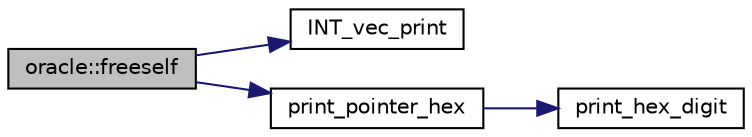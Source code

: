 digraph "oracle::freeself"
{
  edge [fontname="Helvetica",fontsize="10",labelfontname="Helvetica",labelfontsize="10"];
  node [fontname="Helvetica",fontsize="10",shape=record];
  rankdir="LR";
  Node5301 [label="oracle::freeself",height=0.2,width=0.4,color="black", fillcolor="grey75", style="filled", fontcolor="black"];
  Node5301 -> Node5302 [color="midnightblue",fontsize="10",style="solid",fontname="Helvetica"];
  Node5302 [label="INT_vec_print",height=0.2,width=0.4,color="black", fillcolor="white", style="filled",URL="$df/dbf/sajeeb_8_c.html#a79a5901af0b47dd0d694109543c027fe"];
  Node5301 -> Node5303 [color="midnightblue",fontsize="10",style="solid",fontname="Helvetica"];
  Node5303 [label="print_pointer_hex",height=0.2,width=0.4,color="black", fillcolor="white", style="filled",URL="$d5/db4/io__and__os_8h.html#a32add94de62a1d910cc0fc35ed90ab48"];
  Node5303 -> Node5304 [color="midnightblue",fontsize="10",style="solid",fontname="Helvetica"];
  Node5304 [label="print_hex_digit",height=0.2,width=0.4,color="black", fillcolor="white", style="filled",URL="$d4/d74/util_8_c.html#a36c64a828eefed0a0cfdd6186ec92c31"];
}
